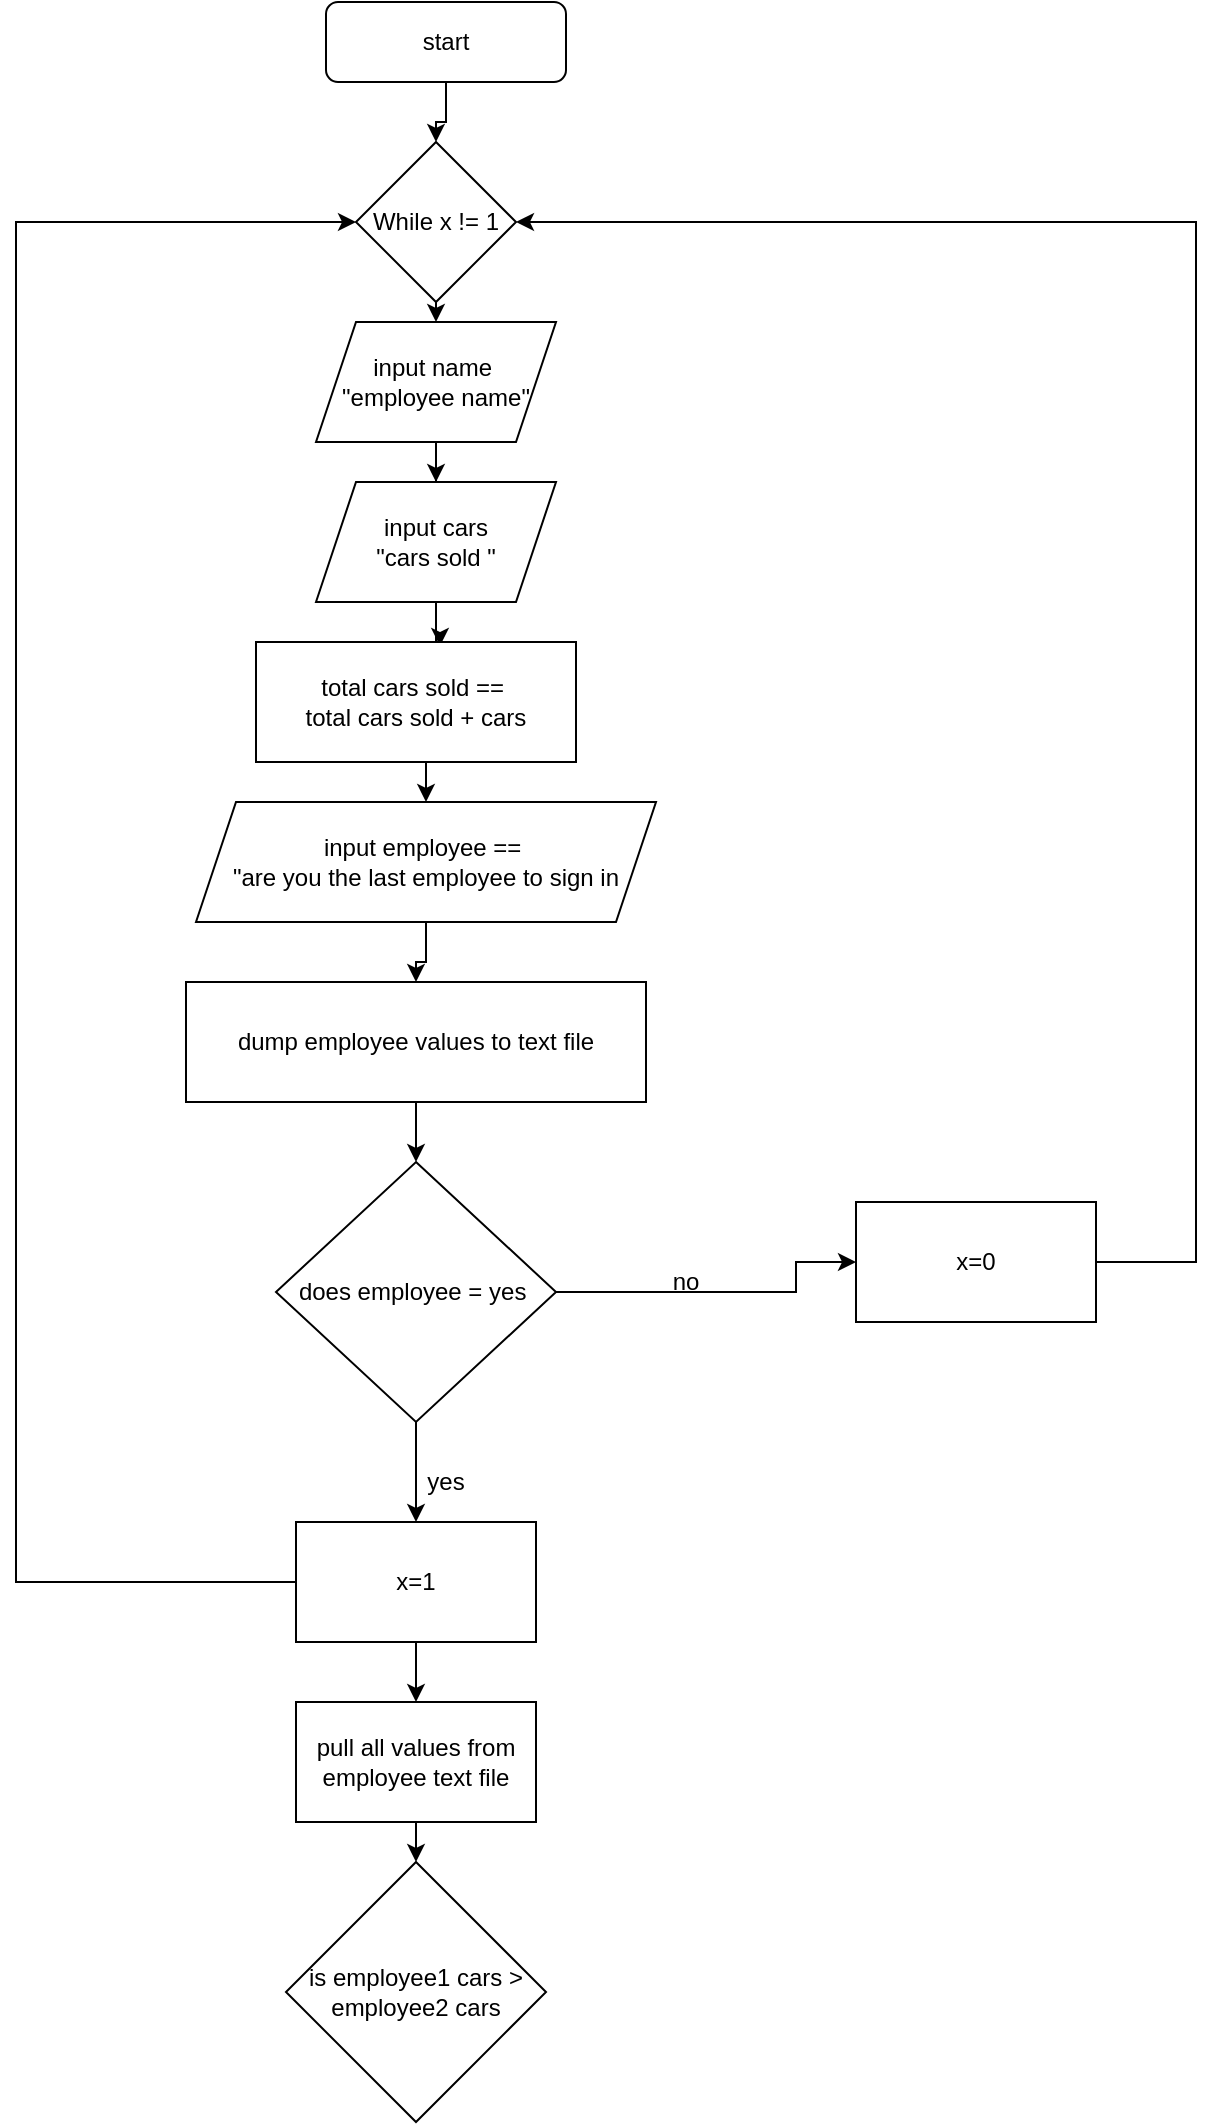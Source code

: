 <mxfile version="13.8.1" type="device"><diagram id="-By3hi1CVI8gYYkuv8RL" name="Page-1"><mxGraphModel dx="981" dy="532" grid="1" gridSize="10" guides="1" tooltips="1" connect="1" arrows="1" fold="1" page="1" pageScale="1" pageWidth="800" pageHeight="2000" math="0" shadow="0"><root><mxCell id="0"/><mxCell id="1" parent="0"/><mxCell id="gDX20T1RS522bf6tZgBw-20" style="edgeStyle=orthogonalEdgeStyle;rounded=0;orthogonalLoop=1;jettySize=auto;html=1;" edge="1" parent="1" source="gDX20T1RS522bf6tZgBw-1" target="gDX20T1RS522bf6tZgBw-8"><mxGeometry relative="1" as="geometry"/></mxCell><mxCell id="gDX20T1RS522bf6tZgBw-1" value="start" style="rounded=1;whiteSpace=wrap;html=1;" vertex="1" parent="1"><mxGeometry x="355" y="10" width="120" height="40" as="geometry"/></mxCell><mxCell id="gDX20T1RS522bf6tZgBw-16" style="edgeStyle=orthogonalEdgeStyle;rounded=0;orthogonalLoop=1;jettySize=auto;html=1;" edge="1" parent="1" source="gDX20T1RS522bf6tZgBw-5" target="gDX20T1RS522bf6tZgBw-6"><mxGeometry relative="1" as="geometry"/></mxCell><mxCell id="gDX20T1RS522bf6tZgBw-5" value="input name&amp;nbsp;&lt;br&gt;&quot;employee name&quot;" style="shape=parallelogram;perimeter=parallelogramPerimeter;whiteSpace=wrap;html=1;fixedSize=1;" vertex="1" parent="1"><mxGeometry x="350" y="170" width="120" height="60" as="geometry"/></mxCell><mxCell id="gDX20T1RS522bf6tZgBw-17" style="edgeStyle=orthogonalEdgeStyle;rounded=0;orthogonalLoop=1;jettySize=auto;html=1;entryX=0.575;entryY=0.033;entryDx=0;entryDy=0;entryPerimeter=0;" edge="1" parent="1" source="gDX20T1RS522bf6tZgBw-6" target="gDX20T1RS522bf6tZgBw-7"><mxGeometry relative="1" as="geometry"/></mxCell><mxCell id="gDX20T1RS522bf6tZgBw-6" value="input cars&lt;br&gt;&quot;cars sold &quot;" style="shape=parallelogram;perimeter=parallelogramPerimeter;whiteSpace=wrap;html=1;fixedSize=1;" vertex="1" parent="1"><mxGeometry x="350" y="250" width="120" height="60" as="geometry"/></mxCell><mxCell id="gDX20T1RS522bf6tZgBw-18" style="edgeStyle=orthogonalEdgeStyle;rounded=0;orthogonalLoop=1;jettySize=auto;html=1;exitX=0.5;exitY=1;exitDx=0;exitDy=0;entryX=0.5;entryY=0;entryDx=0;entryDy=0;" edge="1" parent="1" source="gDX20T1RS522bf6tZgBw-7" target="gDX20T1RS522bf6tZgBw-9"><mxGeometry relative="1" as="geometry"/></mxCell><mxCell id="gDX20T1RS522bf6tZgBw-7" value="total cars sold ==&amp;nbsp;&lt;br&gt;total cars sold + cars" style="rounded=0;whiteSpace=wrap;html=1;" vertex="1" parent="1"><mxGeometry x="320" y="330" width="160" height="60" as="geometry"/></mxCell><mxCell id="gDX20T1RS522bf6tZgBw-8" value="While x != 1" style="rhombus;whiteSpace=wrap;html=1;" vertex="1" parent="1"><mxGeometry x="370" y="80" width="80" height="80" as="geometry"/></mxCell><mxCell id="gDX20T1RS522bf6tZgBw-29" style="edgeStyle=orthogonalEdgeStyle;rounded=0;orthogonalLoop=1;jettySize=auto;html=1;entryX=0.5;entryY=0;entryDx=0;entryDy=0;" edge="1" parent="1" source="gDX20T1RS522bf6tZgBw-9" target="gDX20T1RS522bf6tZgBw-27"><mxGeometry relative="1" as="geometry"/></mxCell><mxCell id="gDX20T1RS522bf6tZgBw-9" value="input employee ==&amp;nbsp;&lt;br&gt;&quot;are you the last employee to sign in" style="shape=parallelogram;perimeter=parallelogramPerimeter;whiteSpace=wrap;html=1;fixedSize=1;" vertex="1" parent="1"><mxGeometry x="290" y="410" width="230" height="60" as="geometry"/></mxCell><mxCell id="gDX20T1RS522bf6tZgBw-12" style="edgeStyle=orthogonalEdgeStyle;rounded=0;orthogonalLoop=1;jettySize=auto;html=1;entryX=0;entryY=0.5;entryDx=0;entryDy=0;exitX=1;exitY=0.5;exitDx=0;exitDy=0;" edge="1" parent="1" source="gDX20T1RS522bf6tZgBw-11" target="gDX20T1RS522bf6tZgBw-14"><mxGeometry relative="1" as="geometry"><mxPoint x="680" y="600" as="targetPoint"/><Array as="points"><mxPoint x="590" y="655"/><mxPoint x="590" y="640"/></Array></mxGeometry></mxCell><mxCell id="gDX20T1RS522bf6tZgBw-11" value="does employee = yes&amp;nbsp;" style="rhombus;whiteSpace=wrap;html=1;" vertex="1" parent="1"><mxGeometry x="330" y="590" width="140" height="130" as="geometry"/></mxCell><mxCell id="gDX20T1RS522bf6tZgBw-13" value="no" style="text;html=1;strokeColor=none;fillColor=none;align=center;verticalAlign=middle;whiteSpace=wrap;rounded=0;" vertex="1" parent="1"><mxGeometry x="515" y="640" width="40" height="20" as="geometry"/></mxCell><mxCell id="gDX20T1RS522bf6tZgBw-15" style="edgeStyle=orthogonalEdgeStyle;rounded=0;orthogonalLoop=1;jettySize=auto;html=1;entryX=1;entryY=0.5;entryDx=0;entryDy=0;" edge="1" parent="1" source="gDX20T1RS522bf6tZgBw-14" target="gDX20T1RS522bf6tZgBw-8"><mxGeometry relative="1" as="geometry"><mxPoint x="790" y="40" as="targetPoint"/><Array as="points"><mxPoint x="790" y="640"/><mxPoint x="790" y="120"/></Array></mxGeometry></mxCell><mxCell id="gDX20T1RS522bf6tZgBw-14" value="x=0" style="rounded=0;whiteSpace=wrap;html=1;" vertex="1" parent="1"><mxGeometry x="620" y="610" width="120" height="60" as="geometry"/></mxCell><mxCell id="gDX20T1RS522bf6tZgBw-22" value="" style="endArrow=classic;html=1;exitX=0.5;exitY=1;exitDx=0;exitDy=0;" edge="1" parent="1" source="gDX20T1RS522bf6tZgBw-8" target="gDX20T1RS522bf6tZgBw-5"><mxGeometry width="50" height="50" relative="1" as="geometry"><mxPoint x="400" y="320" as="sourcePoint"/><mxPoint x="450" y="270" as="targetPoint"/></mxGeometry></mxCell><mxCell id="gDX20T1RS522bf6tZgBw-23" value="" style="endArrow=classic;html=1;exitX=0.5;exitY=1;exitDx=0;exitDy=0;" edge="1" parent="1" source="gDX20T1RS522bf6tZgBw-11"><mxGeometry width="50" height="50" relative="1" as="geometry"><mxPoint x="400" y="720" as="sourcePoint"/><mxPoint x="400" y="770" as="targetPoint"/></mxGeometry></mxCell><mxCell id="gDX20T1RS522bf6tZgBw-25" value="yes" style="text;html=1;strokeColor=none;fillColor=none;align=center;verticalAlign=middle;whiteSpace=wrap;rounded=0;" vertex="1" parent="1"><mxGeometry x="395" y="740" width="40" height="20" as="geometry"/></mxCell><mxCell id="gDX20T1RS522bf6tZgBw-30" style="edgeStyle=orthogonalEdgeStyle;rounded=0;orthogonalLoop=1;jettySize=auto;html=1;" edge="1" parent="1" source="gDX20T1RS522bf6tZgBw-27" target="gDX20T1RS522bf6tZgBw-11"><mxGeometry relative="1" as="geometry"/></mxCell><mxCell id="gDX20T1RS522bf6tZgBw-27" value="dump employee values to text file" style="rounded=0;whiteSpace=wrap;html=1;" vertex="1" parent="1"><mxGeometry x="285" y="500" width="230" height="60" as="geometry"/></mxCell><mxCell id="gDX20T1RS522bf6tZgBw-33" style="edgeStyle=orthogonalEdgeStyle;rounded=0;orthogonalLoop=1;jettySize=auto;html=1;entryX=0;entryY=0.5;entryDx=0;entryDy=0;" edge="1" parent="1" source="gDX20T1RS522bf6tZgBw-32" target="gDX20T1RS522bf6tZgBw-8"><mxGeometry relative="1" as="geometry"><mxPoint x="200" y="120" as="targetPoint"/><Array as="points"><mxPoint x="200" y="800"/><mxPoint x="200" y="120"/></Array></mxGeometry></mxCell><mxCell id="gDX20T1RS522bf6tZgBw-32" value="x=1" style="rounded=0;whiteSpace=wrap;html=1;" vertex="1" parent="1"><mxGeometry x="340" y="770" width="120" height="60" as="geometry"/></mxCell><mxCell id="gDX20T1RS522bf6tZgBw-36" value="pull all values from employee text file" style="rounded=0;whiteSpace=wrap;html=1;" vertex="1" parent="1"><mxGeometry x="340" y="860" width="120" height="60" as="geometry"/></mxCell><mxCell id="gDX20T1RS522bf6tZgBw-37" value="" style="endArrow=classic;html=1;exitX=0.5;exitY=1;exitDx=0;exitDy=0;" edge="1" parent="1" source="gDX20T1RS522bf6tZgBw-32" target="gDX20T1RS522bf6tZgBw-36"><mxGeometry width="50" height="50" relative="1" as="geometry"><mxPoint x="410" y="940" as="sourcePoint"/><mxPoint x="460" y="890" as="targetPoint"/></mxGeometry></mxCell><mxCell id="gDX20T1RS522bf6tZgBw-39" value="is employee1 cars &amp;gt; employee2 cars" style="rhombus;whiteSpace=wrap;html=1;" vertex="1" parent="1"><mxGeometry x="335" y="940" width="130" height="130" as="geometry"/></mxCell><mxCell id="gDX20T1RS522bf6tZgBw-40" value="" style="endArrow=classic;html=1;" edge="1" parent="1" target="gDX20T1RS522bf6tZgBw-39"><mxGeometry width="50" height="50" relative="1" as="geometry"><mxPoint x="400" y="920" as="sourcePoint"/><mxPoint x="460" y="1000" as="targetPoint"/></mxGeometry></mxCell></root></mxGraphModel></diagram></mxfile>